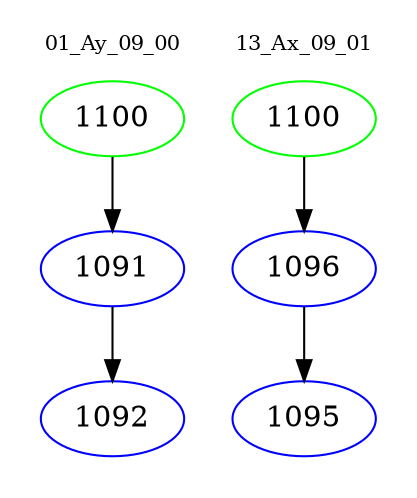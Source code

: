digraph{
subgraph cluster_0 {
color = white
label = "01_Ay_09_00";
fontsize=10;
T0_1100 [label="1100", color="green"]
T0_1100 -> T0_1091 [color="black"]
T0_1091 [label="1091", color="blue"]
T0_1091 -> T0_1092 [color="black"]
T0_1092 [label="1092", color="blue"]
}
subgraph cluster_1 {
color = white
label = "13_Ax_09_01";
fontsize=10;
T1_1100 [label="1100", color="green"]
T1_1100 -> T1_1096 [color="black"]
T1_1096 [label="1096", color="blue"]
T1_1096 -> T1_1095 [color="black"]
T1_1095 [label="1095", color="blue"]
}
}
